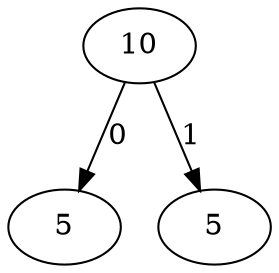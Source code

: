 digraph test{ 
9509808->9508768[label=0];
9508768[label="5"];
9509808[label="10"];
9509808->9509904[label=1];
9509904[label="5"];
}
